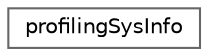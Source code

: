 digraph "Graphical Class Hierarchy"
{
 // LATEX_PDF_SIZE
  bgcolor="transparent";
  edge [fontname=Helvetica,fontsize=10,labelfontname=Helvetica,labelfontsize=10];
  node [fontname=Helvetica,fontsize=10,shape=box,height=0.2,width=0.4];
  rankdir="LR";
  Node0 [id="Node000000",label="profilingSysInfo",height=0.2,width=0.4,color="grey40", fillcolor="white", style="filled",URL="$classFoam_1_1profilingSysInfo.html",tooltip="General system information useful for profiling."];
}
